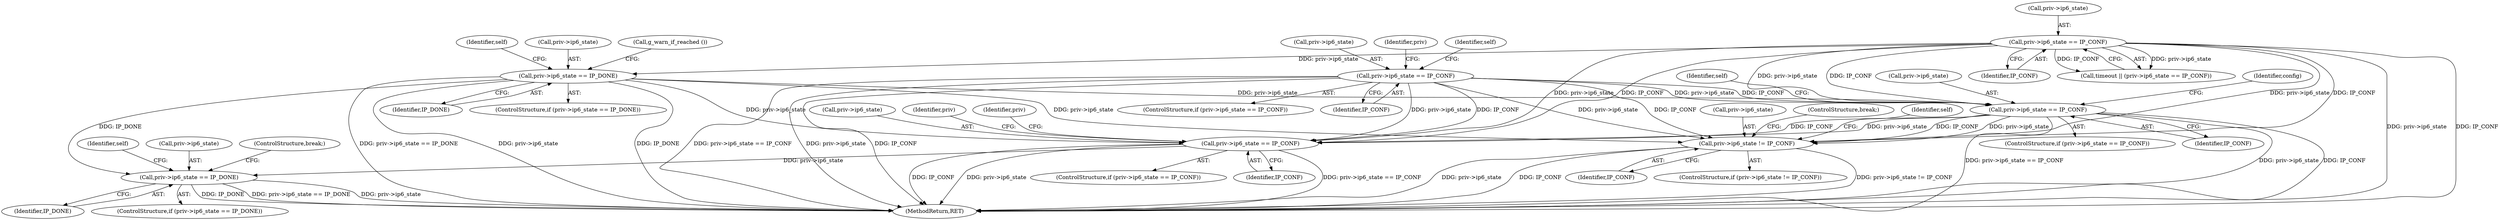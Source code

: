 digraph "0_NetworkManager_d5fc88e573fa58b93034b04d35a2454f5d28cad9@pointer" {
"1006367" [label="(Call,priv->ip6_state == IP_CONF)"];
"1006324" [label="(Call,priv->ip6_state == IP_DONE)"];
"1006315" [label="(Call,priv->ip6_state == IP_CONF)"];
"1006338" [label="(Call,priv->ip6_state == IP_CONF)"];
"1006455" [label="(Call,priv->ip6_state == IP_CONF)"];
"1006477" [label="(Call,priv->ip6_state == IP_DONE)"];
"1006492" [label="(Call,priv->ip6_state != IP_CONF)"];
"1006492" [label="(Call,priv->ip6_state != IP_CONF)"];
"1006325" [label="(Call,priv->ip6_state)"];
"1006342" [label="(Identifier,IP_CONF)"];
"1006319" [label="(Identifier,IP_CONF)"];
"1006481" [label="(Identifier,IP_DONE)"];
"1006493" [label="(Call,priv->ip6_state)"];
"1006316" [label="(Call,priv->ip6_state)"];
"1006454" [label="(ControlStructure,if (priv->ip6_state == IP_CONF))"];
"1006483" [label="(Identifier,self)"];
"1006477" [label="(Call,priv->ip6_state == IP_DONE)"];
"1006337" [label="(ControlStructure,if (priv->ip6_state == IP_CONF))"];
"1006339" [label="(Call,priv->ip6_state)"];
"1006478" [label="(Call,priv->ip6_state)"];
"1006484" [label="(ControlStructure,break;)"];
"1006328" [label="(Identifier,IP_DONE)"];
"1006348" [label="(Identifier,priv)"];
"1006459" [label="(Identifier,IP_CONF)"];
"1006344" [label="(Identifier,self)"];
"1006456" [label="(Call,priv->ip6_state)"];
"1006315" [label="(Call,priv->ip6_state == IP_CONF)"];
"1006366" [label="(ControlStructure,if (priv->ip6_state == IP_CONF))"];
"1006476" [label="(ControlStructure,if (priv->ip6_state == IP_DONE))"];
"1006334" [label="(Call,g_warn_if_reached ())"];
"1006464" [label="(Identifier,priv)"];
"1006324" [label="(Call,priv->ip6_state == IP_DONE)"];
"1006323" [label="(ControlStructure,if (priv->ip6_state == IP_DONE))"];
"1006368" [label="(Call,priv->ip6_state)"];
"1006479" [label="(Identifier,priv)"];
"1006500" [label="(ControlStructure,break;)"];
"1006496" [label="(Identifier,IP_CONF)"];
"1006379" [label="(Identifier,config)"];
"1006455" [label="(Call,priv->ip6_state == IP_CONF)"];
"1006313" [label="(Call,timeout || (priv->ip6_state == IP_CONF))"];
"1006367" [label="(Call,priv->ip6_state == IP_CONF)"];
"1006498" [label="(Identifier,self)"];
"1007368" [label="(MethodReturn,RET)"];
"1006338" [label="(Call,priv->ip6_state == IP_CONF)"];
"1006330" [label="(Identifier,self)"];
"1006491" [label="(ControlStructure,if (priv->ip6_state != IP_CONF))"];
"1006371" [label="(Identifier,IP_CONF)"];
"1006373" [label="(Identifier,self)"];
"1006367" -> "1006366"  [label="AST: "];
"1006367" -> "1006371"  [label="CFG: "];
"1006368" -> "1006367"  [label="AST: "];
"1006371" -> "1006367"  [label="AST: "];
"1006373" -> "1006367"  [label="CFG: "];
"1006379" -> "1006367"  [label="CFG: "];
"1006367" -> "1007368"  [label="DDG: priv->ip6_state == IP_CONF"];
"1006367" -> "1007368"  [label="DDG: priv->ip6_state"];
"1006367" -> "1007368"  [label="DDG: IP_CONF"];
"1006324" -> "1006367"  [label="DDG: priv->ip6_state"];
"1006338" -> "1006367"  [label="DDG: priv->ip6_state"];
"1006338" -> "1006367"  [label="DDG: IP_CONF"];
"1006315" -> "1006367"  [label="DDG: priv->ip6_state"];
"1006315" -> "1006367"  [label="DDG: IP_CONF"];
"1006367" -> "1006455"  [label="DDG: priv->ip6_state"];
"1006367" -> "1006455"  [label="DDG: IP_CONF"];
"1006367" -> "1006492"  [label="DDG: priv->ip6_state"];
"1006367" -> "1006492"  [label="DDG: IP_CONF"];
"1006324" -> "1006323"  [label="AST: "];
"1006324" -> "1006328"  [label="CFG: "];
"1006325" -> "1006324"  [label="AST: "];
"1006328" -> "1006324"  [label="AST: "];
"1006330" -> "1006324"  [label="CFG: "];
"1006334" -> "1006324"  [label="CFG: "];
"1006324" -> "1007368"  [label="DDG: priv->ip6_state == IP_DONE"];
"1006324" -> "1007368"  [label="DDG: priv->ip6_state"];
"1006324" -> "1007368"  [label="DDG: IP_DONE"];
"1006315" -> "1006324"  [label="DDG: priv->ip6_state"];
"1006324" -> "1006455"  [label="DDG: priv->ip6_state"];
"1006324" -> "1006477"  [label="DDG: IP_DONE"];
"1006324" -> "1006492"  [label="DDG: priv->ip6_state"];
"1006315" -> "1006313"  [label="AST: "];
"1006315" -> "1006319"  [label="CFG: "];
"1006316" -> "1006315"  [label="AST: "];
"1006319" -> "1006315"  [label="AST: "];
"1006313" -> "1006315"  [label="CFG: "];
"1006315" -> "1007368"  [label="DDG: IP_CONF"];
"1006315" -> "1007368"  [label="DDG: priv->ip6_state"];
"1006315" -> "1006313"  [label="DDG: priv->ip6_state"];
"1006315" -> "1006313"  [label="DDG: IP_CONF"];
"1006315" -> "1006455"  [label="DDG: priv->ip6_state"];
"1006315" -> "1006455"  [label="DDG: IP_CONF"];
"1006315" -> "1006492"  [label="DDG: priv->ip6_state"];
"1006315" -> "1006492"  [label="DDG: IP_CONF"];
"1006338" -> "1006337"  [label="AST: "];
"1006338" -> "1006342"  [label="CFG: "];
"1006339" -> "1006338"  [label="AST: "];
"1006342" -> "1006338"  [label="AST: "];
"1006344" -> "1006338"  [label="CFG: "];
"1006348" -> "1006338"  [label="CFG: "];
"1006338" -> "1007368"  [label="DDG: priv->ip6_state == IP_CONF"];
"1006338" -> "1007368"  [label="DDG: priv->ip6_state"];
"1006338" -> "1007368"  [label="DDG: IP_CONF"];
"1006338" -> "1006455"  [label="DDG: priv->ip6_state"];
"1006338" -> "1006455"  [label="DDG: IP_CONF"];
"1006338" -> "1006492"  [label="DDG: priv->ip6_state"];
"1006338" -> "1006492"  [label="DDG: IP_CONF"];
"1006455" -> "1006454"  [label="AST: "];
"1006455" -> "1006459"  [label="CFG: "];
"1006456" -> "1006455"  [label="AST: "];
"1006459" -> "1006455"  [label="AST: "];
"1006464" -> "1006455"  [label="CFG: "];
"1006479" -> "1006455"  [label="CFG: "];
"1006455" -> "1007368"  [label="DDG: IP_CONF"];
"1006455" -> "1007368"  [label="DDG: priv->ip6_state"];
"1006455" -> "1007368"  [label="DDG: priv->ip6_state == IP_CONF"];
"1006455" -> "1006477"  [label="DDG: priv->ip6_state"];
"1006477" -> "1006476"  [label="AST: "];
"1006477" -> "1006481"  [label="CFG: "];
"1006478" -> "1006477"  [label="AST: "];
"1006481" -> "1006477"  [label="AST: "];
"1006483" -> "1006477"  [label="CFG: "];
"1006484" -> "1006477"  [label="CFG: "];
"1006477" -> "1007368"  [label="DDG: priv->ip6_state"];
"1006477" -> "1007368"  [label="DDG: IP_DONE"];
"1006477" -> "1007368"  [label="DDG: priv->ip6_state == IP_DONE"];
"1006492" -> "1006491"  [label="AST: "];
"1006492" -> "1006496"  [label="CFG: "];
"1006493" -> "1006492"  [label="AST: "];
"1006496" -> "1006492"  [label="AST: "];
"1006498" -> "1006492"  [label="CFG: "];
"1006500" -> "1006492"  [label="CFG: "];
"1006492" -> "1007368"  [label="DDG: IP_CONF"];
"1006492" -> "1007368"  [label="DDG: priv->ip6_state != IP_CONF"];
"1006492" -> "1007368"  [label="DDG: priv->ip6_state"];
}
